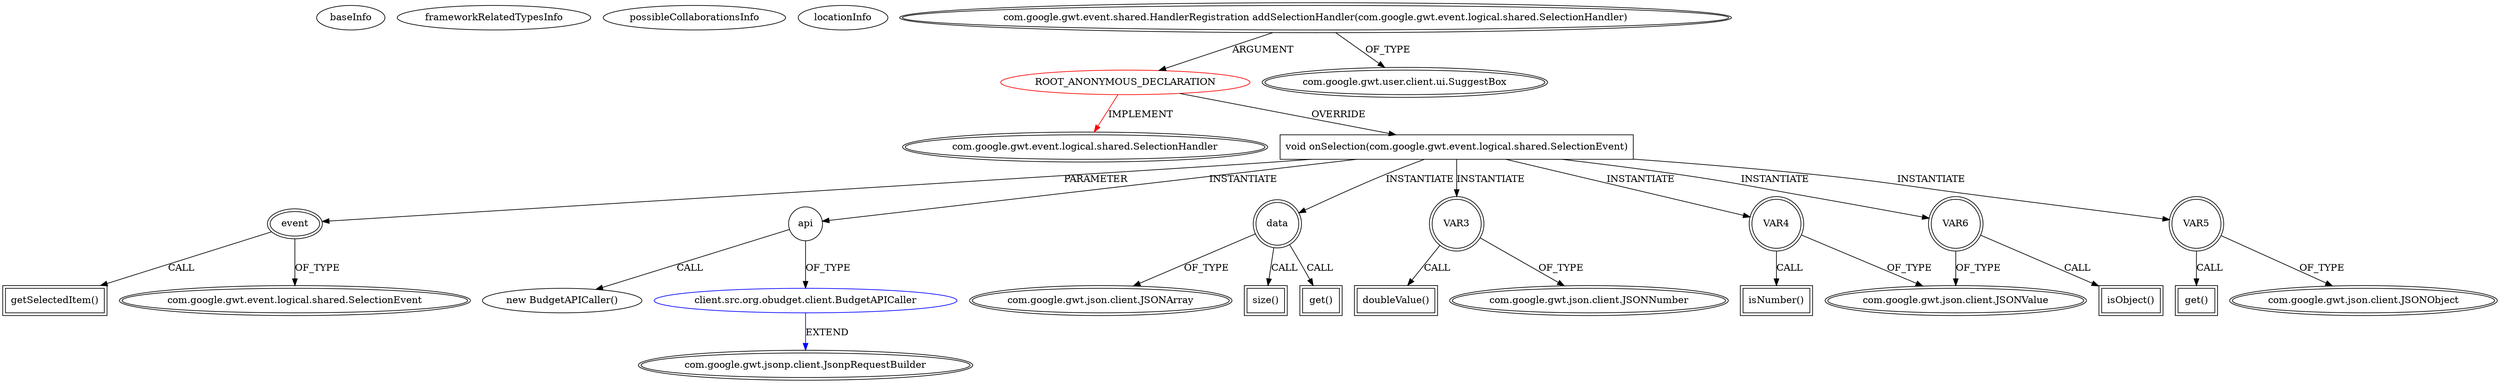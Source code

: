digraph {
baseInfo[graphId=1156,category="extension_graph",isAnonymous=true,possibleRelation=true]
frameworkRelatedTypesInfo[0="com.google.gwt.event.logical.shared.SelectionHandler"]
possibleCollaborationsInfo[0="1156~OVERRIDING_METHOD_DECLARATION-INSTANTIATION-~com.google.gwt.event.logical.shared.SelectionHandler ~com.google.gwt.jsonp.client.JsonpRequestBuilder ~true~false"]
locationInfo[projectName="daonb-obudget",filePath="/daonb-obudget/obudget-master/src/client/src/org/obudget/client/Application.java",contextSignature="void init()",graphId="1156"]
0[label="ROOT_ANONYMOUS_DECLARATION",vertexType="ROOT_ANONYMOUS_DECLARATION",isFrameworkType=false,color=red]
1[label="com.google.gwt.event.logical.shared.SelectionHandler",vertexType="FRAMEWORK_INTERFACE_TYPE",isFrameworkType=true,peripheries=2]
2[label="com.google.gwt.event.shared.HandlerRegistration addSelectionHandler(com.google.gwt.event.logical.shared.SelectionHandler)",vertexType="OUTSIDE_CALL",isFrameworkType=true,peripheries=2]
3[label="com.google.gwt.user.client.ui.SuggestBox",vertexType="FRAMEWORK_CLASS_TYPE",isFrameworkType=true,peripheries=2]
4[label="void onSelection(com.google.gwt.event.logical.shared.SelectionEvent)",vertexType="OVERRIDING_METHOD_DECLARATION",isFrameworkType=false,shape=box]
5[label="event",vertexType="PARAMETER_DECLARATION",isFrameworkType=true,peripheries=2]
6[label="com.google.gwt.event.logical.shared.SelectionEvent",vertexType="FRAMEWORK_CLASS_TYPE",isFrameworkType=true,peripheries=2]
8[label="getSelectedItem()",vertexType="INSIDE_CALL",isFrameworkType=true,peripheries=2,shape=box]
10[label="api",vertexType="VARIABLE_EXPRESION",isFrameworkType=false,shape=circle]
11[label="client.src.org.obudget.client.BudgetAPICaller",vertexType="REFERENCE_CLIENT_CLASS_DECLARATION",isFrameworkType=false,color=blue]
12[label="com.google.gwt.jsonp.client.JsonpRequestBuilder",vertexType="FRAMEWORK_CLASS_TYPE",isFrameworkType=true,peripheries=2]
9[label="new BudgetAPICaller()",vertexType="CONSTRUCTOR_CALL",isFrameworkType=false]
13[label="data",vertexType="VARIABLE_EXPRESION",isFrameworkType=true,peripheries=2,shape=circle]
15[label="com.google.gwt.json.client.JSONArray",vertexType="FRAMEWORK_CLASS_TYPE",isFrameworkType=true,peripheries=2]
14[label="size()",vertexType="INSIDE_CALL",isFrameworkType=true,peripheries=2,shape=box]
16[label="VAR3",vertexType="VARIABLE_EXPRESION",isFrameworkType=true,peripheries=2,shape=circle]
18[label="com.google.gwt.json.client.JSONNumber",vertexType="FRAMEWORK_CLASS_TYPE",isFrameworkType=true,peripheries=2]
17[label="doubleValue()",vertexType="INSIDE_CALL",isFrameworkType=true,peripheries=2,shape=box]
19[label="VAR4",vertexType="VARIABLE_EXPRESION",isFrameworkType=true,peripheries=2,shape=circle]
21[label="com.google.gwt.json.client.JSONValue",vertexType="FRAMEWORK_CLASS_TYPE",isFrameworkType=true,peripheries=2]
20[label="isNumber()",vertexType="INSIDE_CALL",isFrameworkType=true,peripheries=2,shape=box]
22[label="VAR5",vertexType="VARIABLE_EXPRESION",isFrameworkType=true,peripheries=2,shape=circle]
24[label="com.google.gwt.json.client.JSONObject",vertexType="FRAMEWORK_CLASS_TYPE",isFrameworkType=true,peripheries=2]
23[label="get()",vertexType="INSIDE_CALL",isFrameworkType=true,peripheries=2,shape=box]
25[label="VAR6",vertexType="VARIABLE_EXPRESION",isFrameworkType=true,peripheries=2,shape=circle]
26[label="isObject()",vertexType="INSIDE_CALL",isFrameworkType=true,peripheries=2,shape=box]
29[label="get()",vertexType="INSIDE_CALL",isFrameworkType=true,peripheries=2,shape=box]
0->1[label="IMPLEMENT",color=red]
2->0[label="ARGUMENT"]
2->3[label="OF_TYPE"]
0->4[label="OVERRIDE"]
5->6[label="OF_TYPE"]
4->5[label="PARAMETER"]
5->8[label="CALL"]
4->10[label="INSTANTIATE"]
11->12[label="EXTEND",color=blue]
10->11[label="OF_TYPE"]
10->9[label="CALL"]
4->13[label="INSTANTIATE"]
13->15[label="OF_TYPE"]
13->14[label="CALL"]
4->16[label="INSTANTIATE"]
16->18[label="OF_TYPE"]
16->17[label="CALL"]
4->19[label="INSTANTIATE"]
19->21[label="OF_TYPE"]
19->20[label="CALL"]
4->22[label="INSTANTIATE"]
22->24[label="OF_TYPE"]
22->23[label="CALL"]
4->25[label="INSTANTIATE"]
25->21[label="OF_TYPE"]
25->26[label="CALL"]
13->29[label="CALL"]
}
